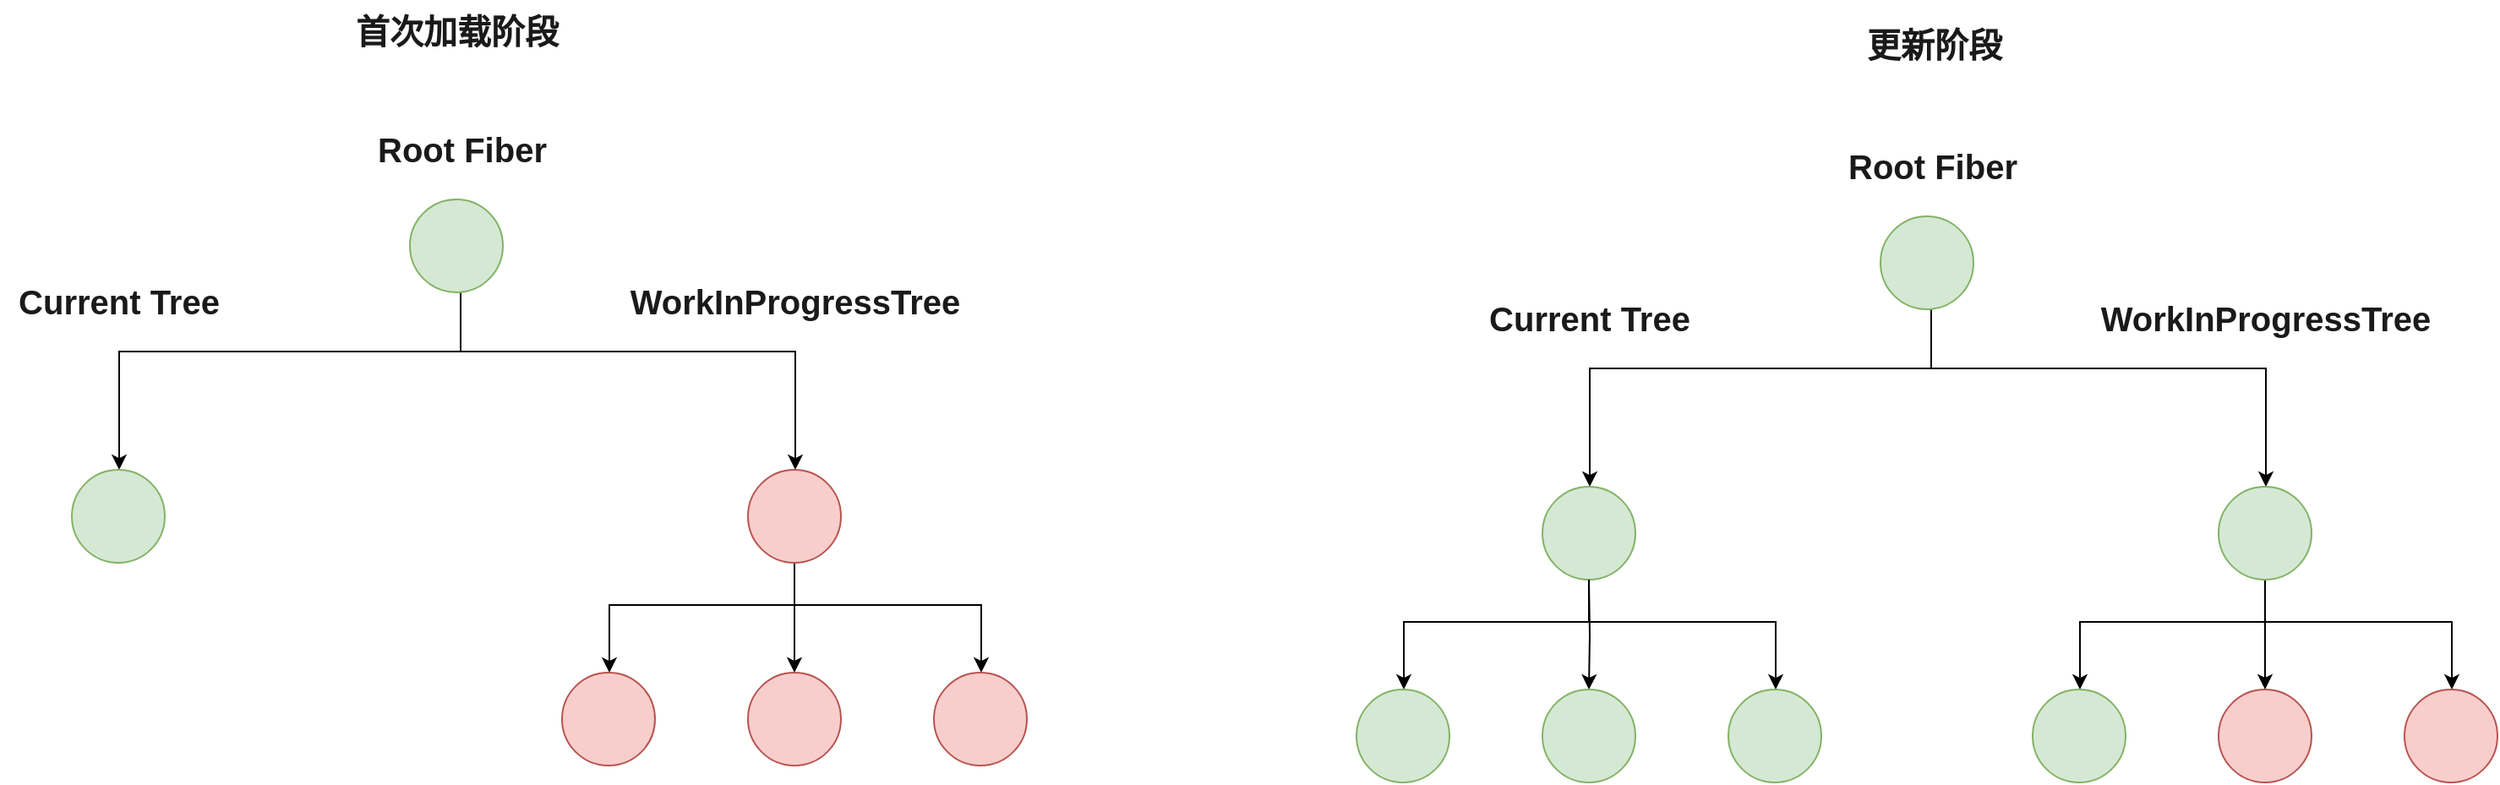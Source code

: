 <mxfile version="20.4.1" type="github">
  <diagram id="uXwy7UbzzSJ_gQlFxIED" name="第 1 页">
    <mxGraphModel dx="1422" dy="762" grid="0" gridSize="10" guides="1" tooltips="1" connect="1" arrows="1" fold="1" page="1" pageScale="1" pageWidth="1654" pageHeight="1169" math="0" shadow="0">
      <root>
        <mxCell id="0" />
        <mxCell id="1" parent="0" />
        <mxCell id="TLRT40l-uYxd2xCMNAhG-6" style="edgeStyle=orthogonalEdgeStyle;rounded=0;orthogonalLoop=1;jettySize=auto;html=1;fontColor=#5C5C5C;" edge="1" parent="1" source="TLRT40l-uYxd2xCMNAhG-3" target="TLRT40l-uYxd2xCMNAhG-4">
          <mxGeometry relative="1" as="geometry">
            <Array as="points">
              <mxPoint x="402.5" y="300" />
              <mxPoint x="200.5" y="300" />
            </Array>
          </mxGeometry>
        </mxCell>
        <mxCell id="TLRT40l-uYxd2xCMNAhG-7" style="edgeStyle=orthogonalEdgeStyle;rounded=0;orthogonalLoop=1;jettySize=auto;html=1;fontColor=#5C5C5C;" edge="1" parent="1" source="TLRT40l-uYxd2xCMNAhG-3" target="TLRT40l-uYxd2xCMNAhG-5">
          <mxGeometry relative="1" as="geometry">
            <Array as="points">
              <mxPoint x="402.5" y="300" />
              <mxPoint x="600.5" y="300" />
            </Array>
          </mxGeometry>
        </mxCell>
        <mxCell id="TLRT40l-uYxd2xCMNAhG-3" value="" style="ellipse;whiteSpace=wrap;html=1;aspect=fixed;fillColor=#d5e8d4;strokeColor=#82b366;" vertex="1" parent="1">
          <mxGeometry x="372.5" y="210" width="55" height="55" as="geometry" />
        </mxCell>
        <mxCell id="TLRT40l-uYxd2xCMNAhG-4" value="" style="ellipse;whiteSpace=wrap;html=1;aspect=fixed;fillColor=#d5e8d4;strokeColor=#82b366;" vertex="1" parent="1">
          <mxGeometry x="172.5" y="370" width="55" height="55" as="geometry" />
        </mxCell>
        <mxCell id="TLRT40l-uYxd2xCMNAhG-14" style="edgeStyle=orthogonalEdgeStyle;rounded=0;orthogonalLoop=1;jettySize=auto;html=1;fontSize=20;fontColor=#5C5C5C;" edge="1" parent="1" source="TLRT40l-uYxd2xCMNAhG-5" target="TLRT40l-uYxd2xCMNAhG-9">
          <mxGeometry relative="1" as="geometry">
            <Array as="points">
              <mxPoint x="600.5" y="450" />
              <mxPoint x="490.5" y="450" />
            </Array>
          </mxGeometry>
        </mxCell>
        <mxCell id="TLRT40l-uYxd2xCMNAhG-15" style="edgeStyle=orthogonalEdgeStyle;rounded=0;orthogonalLoop=1;jettySize=auto;html=1;fontSize=20;fontColor=#5C5C5C;" edge="1" parent="1" source="TLRT40l-uYxd2xCMNAhG-5" target="TLRT40l-uYxd2xCMNAhG-8">
          <mxGeometry relative="1" as="geometry" />
        </mxCell>
        <mxCell id="TLRT40l-uYxd2xCMNAhG-16" style="edgeStyle=orthogonalEdgeStyle;rounded=0;orthogonalLoop=1;jettySize=auto;html=1;fontSize=20;fontColor=#5C5C5C;" edge="1" parent="1" source="TLRT40l-uYxd2xCMNAhG-5" target="TLRT40l-uYxd2xCMNAhG-10">
          <mxGeometry relative="1" as="geometry">
            <Array as="points">
              <mxPoint x="600.5" y="450" />
              <mxPoint x="710.5" y="450" />
            </Array>
          </mxGeometry>
        </mxCell>
        <mxCell id="TLRT40l-uYxd2xCMNAhG-5" value="" style="ellipse;whiteSpace=wrap;html=1;aspect=fixed;fillColor=#f8cecc;strokeColor=#b85450;" vertex="1" parent="1">
          <mxGeometry x="572.5" y="370" width="55" height="55" as="geometry" />
        </mxCell>
        <mxCell id="TLRT40l-uYxd2xCMNAhG-8" value="" style="ellipse;whiteSpace=wrap;html=1;aspect=fixed;fillColor=#f8cecc;strokeColor=#b85450;" vertex="1" parent="1">
          <mxGeometry x="572.5" y="490" width="55" height="55" as="geometry" />
        </mxCell>
        <mxCell id="TLRT40l-uYxd2xCMNAhG-9" value="" style="ellipse;whiteSpace=wrap;html=1;aspect=fixed;fillColor=#f8cecc;strokeColor=#b85450;" vertex="1" parent="1">
          <mxGeometry x="462.5" y="490" width="55" height="55" as="geometry" />
        </mxCell>
        <mxCell id="TLRT40l-uYxd2xCMNAhG-10" value="" style="ellipse;whiteSpace=wrap;html=1;aspect=fixed;fillColor=#f8cecc;strokeColor=#b85450;" vertex="1" parent="1">
          <mxGeometry x="682.5" y="490" width="55" height="55" as="geometry" />
        </mxCell>
        <mxCell id="TLRT40l-uYxd2xCMNAhG-13" value="Root Fiber" style="text;html=1;resizable=0;autosize=1;align=center;verticalAlign=middle;points=[];fillColor=none;strokeColor=none;rounded=0;fontColor=#1A1A1A;fontSize=20;fontStyle=1" vertex="1" parent="1">
          <mxGeometry x="342.5" y="160" width="120" height="40" as="geometry" />
        </mxCell>
        <mxCell id="TLRT40l-uYxd2xCMNAhG-17" value="Current Tree" style="text;html=1;resizable=0;autosize=1;align=center;verticalAlign=middle;points=[];fillColor=none;strokeColor=none;rounded=0;fontColor=#1A1A1A;fontSize=20;fontStyle=1" vertex="1" parent="1">
          <mxGeometry x="130" y="250" width="140" height="40" as="geometry" />
        </mxCell>
        <mxCell id="TLRT40l-uYxd2xCMNAhG-18" value="WorkInProgressTree" style="text;html=1;resizable=0;autosize=1;align=center;verticalAlign=middle;points=[];fillColor=none;strokeColor=none;rounded=0;fontColor=#1A1A1A;fontSize=20;fontStyle=1" vertex="1" parent="1">
          <mxGeometry x="490" y="250" width="220" height="40" as="geometry" />
        </mxCell>
        <mxCell id="TLRT40l-uYxd2xCMNAhG-19" style="edgeStyle=orthogonalEdgeStyle;rounded=0;orthogonalLoop=1;jettySize=auto;html=1;fontColor=#5C5C5C;" edge="1" parent="1" source="TLRT40l-uYxd2xCMNAhG-21" target="TLRT40l-uYxd2xCMNAhG-22">
          <mxGeometry relative="1" as="geometry">
            <Array as="points">
              <mxPoint x="1272.5" y="310" />
              <mxPoint x="1070.5" y="310" />
            </Array>
          </mxGeometry>
        </mxCell>
        <mxCell id="TLRT40l-uYxd2xCMNAhG-20" style="edgeStyle=orthogonalEdgeStyle;rounded=0;orthogonalLoop=1;jettySize=auto;html=1;fontColor=#5C5C5C;" edge="1" parent="1" source="TLRT40l-uYxd2xCMNAhG-21" target="TLRT40l-uYxd2xCMNAhG-26">
          <mxGeometry relative="1" as="geometry">
            <Array as="points">
              <mxPoint x="1272.5" y="310" />
              <mxPoint x="1470.5" y="310" />
            </Array>
          </mxGeometry>
        </mxCell>
        <mxCell id="TLRT40l-uYxd2xCMNAhG-21" value="" style="ellipse;whiteSpace=wrap;html=1;aspect=fixed;fillColor=#d5e8d4;strokeColor=#82b366;" vertex="1" parent="1">
          <mxGeometry x="1242.5" y="220" width="55" height="55" as="geometry" />
        </mxCell>
        <mxCell id="TLRT40l-uYxd2xCMNAhG-22" value="" style="ellipse;whiteSpace=wrap;html=1;aspect=fixed;fillColor=#d5e8d4;strokeColor=#82b366;" vertex="1" parent="1">
          <mxGeometry x="1042.5" y="380" width="55" height="55" as="geometry" />
        </mxCell>
        <mxCell id="TLRT40l-uYxd2xCMNAhG-23" style="edgeStyle=orthogonalEdgeStyle;rounded=0;orthogonalLoop=1;jettySize=auto;html=1;fontSize=20;fontColor=#5C5C5C;" edge="1" parent="1" source="TLRT40l-uYxd2xCMNAhG-26" target="TLRT40l-uYxd2xCMNAhG-28">
          <mxGeometry relative="1" as="geometry">
            <Array as="points">
              <mxPoint x="1470.5" y="460" />
              <mxPoint x="1360.5" y="460" />
            </Array>
          </mxGeometry>
        </mxCell>
        <mxCell id="TLRT40l-uYxd2xCMNAhG-24" style="edgeStyle=orthogonalEdgeStyle;rounded=0;orthogonalLoop=1;jettySize=auto;html=1;fontSize=20;fontColor=#5C5C5C;" edge="1" parent="1" source="TLRT40l-uYxd2xCMNAhG-26" target="TLRT40l-uYxd2xCMNAhG-27">
          <mxGeometry relative="1" as="geometry" />
        </mxCell>
        <mxCell id="TLRT40l-uYxd2xCMNAhG-25" style="edgeStyle=orthogonalEdgeStyle;rounded=0;orthogonalLoop=1;jettySize=auto;html=1;fontSize=20;fontColor=#5C5C5C;" edge="1" parent="1" source="TLRT40l-uYxd2xCMNAhG-26" target="TLRT40l-uYxd2xCMNAhG-29">
          <mxGeometry relative="1" as="geometry">
            <Array as="points">
              <mxPoint x="1470.5" y="460" />
              <mxPoint x="1580.5" y="460" />
            </Array>
          </mxGeometry>
        </mxCell>
        <mxCell id="TLRT40l-uYxd2xCMNAhG-26" value="" style="ellipse;whiteSpace=wrap;html=1;aspect=fixed;fillColor=#d5e8d4;strokeColor=#82b366;" vertex="1" parent="1">
          <mxGeometry x="1442.5" y="380" width="55" height="55" as="geometry" />
        </mxCell>
        <mxCell id="TLRT40l-uYxd2xCMNAhG-27" value="" style="ellipse;whiteSpace=wrap;html=1;aspect=fixed;fillColor=#f8cecc;strokeColor=#b85450;" vertex="1" parent="1">
          <mxGeometry x="1442.5" y="500" width="55" height="55" as="geometry" />
        </mxCell>
        <mxCell id="TLRT40l-uYxd2xCMNAhG-28" value="" style="ellipse;whiteSpace=wrap;html=1;aspect=fixed;fillColor=#d5e8d4;strokeColor=#82b366;" vertex="1" parent="1">
          <mxGeometry x="1332.5" y="500" width="55" height="55" as="geometry" />
        </mxCell>
        <mxCell id="TLRT40l-uYxd2xCMNAhG-29" value="" style="ellipse;whiteSpace=wrap;html=1;aspect=fixed;fillColor=#f8cecc;strokeColor=#b85450;" vertex="1" parent="1">
          <mxGeometry x="1552.5" y="500" width="55" height="55" as="geometry" />
        </mxCell>
        <mxCell id="TLRT40l-uYxd2xCMNAhG-30" value="Root Fiber" style="text;html=1;resizable=0;autosize=1;align=center;verticalAlign=middle;points=[];fillColor=none;strokeColor=none;rounded=0;fontColor=#1A1A1A;fontSize=20;fontStyle=1" vertex="1" parent="1">
          <mxGeometry x="1212.5" y="170" width="120" height="40" as="geometry" />
        </mxCell>
        <mxCell id="TLRT40l-uYxd2xCMNAhG-31" value="Current Tree" style="text;html=1;resizable=0;autosize=1;align=center;verticalAlign=middle;points=[];fillColor=none;strokeColor=none;rounded=0;fontColor=#1A1A1A;fontSize=20;fontStyle=1" vertex="1" parent="1">
          <mxGeometry x="1000" y="260" width="140" height="40" as="geometry" />
        </mxCell>
        <mxCell id="TLRT40l-uYxd2xCMNAhG-32" value="WorkInProgressTree" style="text;html=1;resizable=0;autosize=1;align=center;verticalAlign=middle;points=[];fillColor=none;strokeColor=none;rounded=0;fontColor=#1A1A1A;fontSize=20;fontStyle=1" vertex="1" parent="1">
          <mxGeometry x="1360" y="260" width="220" height="40" as="geometry" />
        </mxCell>
        <mxCell id="TLRT40l-uYxd2xCMNAhG-33" style="edgeStyle=orthogonalEdgeStyle;rounded=0;orthogonalLoop=1;jettySize=auto;html=1;fontSize=20;fontColor=#5C5C5C;" edge="1" parent="1" target="TLRT40l-uYxd2xCMNAhG-37">
          <mxGeometry relative="1" as="geometry">
            <Array as="points">
              <mxPoint x="1070.5" y="460" />
              <mxPoint x="960.5" y="460" />
            </Array>
            <mxPoint x="1070" y="435" as="sourcePoint" />
          </mxGeometry>
        </mxCell>
        <mxCell id="TLRT40l-uYxd2xCMNAhG-34" style="edgeStyle=orthogonalEdgeStyle;rounded=0;orthogonalLoop=1;jettySize=auto;html=1;fontSize=20;fontColor=#5C5C5C;" edge="1" parent="1" target="TLRT40l-uYxd2xCMNAhG-36">
          <mxGeometry relative="1" as="geometry">
            <mxPoint x="1070" y="435" as="sourcePoint" />
          </mxGeometry>
        </mxCell>
        <mxCell id="TLRT40l-uYxd2xCMNAhG-35" style="edgeStyle=orthogonalEdgeStyle;rounded=0;orthogonalLoop=1;jettySize=auto;html=1;fontSize=20;fontColor=#5C5C5C;" edge="1" parent="1" target="TLRT40l-uYxd2xCMNAhG-38">
          <mxGeometry relative="1" as="geometry">
            <Array as="points">
              <mxPoint x="1070.5" y="460" />
              <mxPoint x="1180.5" y="460" />
            </Array>
            <mxPoint x="1070" y="435" as="sourcePoint" />
          </mxGeometry>
        </mxCell>
        <mxCell id="TLRT40l-uYxd2xCMNAhG-36" value="" style="ellipse;whiteSpace=wrap;html=1;aspect=fixed;fillColor=#d5e8d4;strokeColor=#82b366;" vertex="1" parent="1">
          <mxGeometry x="1042.5" y="500" width="55" height="55" as="geometry" />
        </mxCell>
        <mxCell id="TLRT40l-uYxd2xCMNAhG-37" value="" style="ellipse;whiteSpace=wrap;html=1;aspect=fixed;fillColor=#d5e8d4;strokeColor=#82b366;" vertex="1" parent="1">
          <mxGeometry x="932.5" y="500" width="55" height="55" as="geometry" />
        </mxCell>
        <mxCell id="TLRT40l-uYxd2xCMNAhG-38" value="" style="ellipse;whiteSpace=wrap;html=1;aspect=fixed;fillColor=#d5e8d4;strokeColor=#82b366;" vertex="1" parent="1">
          <mxGeometry x="1152.5" y="500" width="55" height="55" as="geometry" />
        </mxCell>
        <mxCell id="TLRT40l-uYxd2xCMNAhG-39" value="首次加载阶段" style="text;html=1;resizable=0;autosize=1;align=center;verticalAlign=middle;points=[];fillColor=none;strokeColor=none;rounded=0;fontColor=#1A1A1A;fontSize=20;fontStyle=1" vertex="1" parent="1">
          <mxGeometry x="331" y="92" width="138" height="36" as="geometry" />
        </mxCell>
        <mxCell id="TLRT40l-uYxd2xCMNAhG-40" value="更新阶段" style="text;html=1;resizable=0;autosize=1;align=center;verticalAlign=middle;points=[];fillColor=none;strokeColor=none;rounded=0;fontColor=#1A1A1A;fontSize=20;fontStyle=1" vertex="1" parent="1">
          <mxGeometry x="1225" y="100" width="98" height="36" as="geometry" />
        </mxCell>
      </root>
    </mxGraphModel>
  </diagram>
</mxfile>
